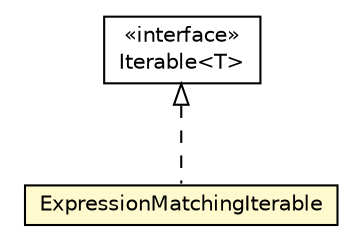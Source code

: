 #!/usr/local/bin/dot
#
# Class diagram 
# Generated by UMLGraph version 5.1 (http://www.umlgraph.org/)
#

digraph G {
	edge [fontname="Helvetica",fontsize=10,labelfontname="Helvetica",labelfontsize=10];
	node [fontname="Helvetica",fontsize=10,shape=plaintext];
	nodesep=0.25;
	ranksep=0.5;
	// org.androidtransfuse.gen.ExpressionMatchingIterable
	c103230 [label=<<table title="org.androidtransfuse.gen.ExpressionMatchingIterable" border="0" cellborder="1" cellspacing="0" cellpadding="2" port="p" bgcolor="lemonChiffon" href="./ExpressionMatchingIterable.html">
		<tr><td><table border="0" cellspacing="0" cellpadding="1">
<tr><td align="center" balign="center"> ExpressionMatchingIterable </td></tr>
		</table></td></tr>
		</table>>, fontname="Helvetica", fontcolor="black", fontsize=10.0];
	//org.androidtransfuse.gen.ExpressionMatchingIterable implements java.lang.Iterable<T>
	c103370:p -> c103230:p [dir=back,arrowtail=empty,style=dashed];
	// java.lang.Iterable<T>
	c103370 [label=<<table title="java.lang.Iterable" border="0" cellborder="1" cellspacing="0" cellpadding="2" port="p" href="http://java.sun.com/j2se/1.4.2/docs/api/java/lang/Iterable.html">
		<tr><td><table border="0" cellspacing="0" cellpadding="1">
<tr><td align="center" balign="center"> &#171;interface&#187; </td></tr>
<tr><td align="center" balign="center"> Iterable&lt;T&gt; </td></tr>
		</table></td></tr>
		</table>>, fontname="Helvetica", fontcolor="black", fontsize=10.0];
}

